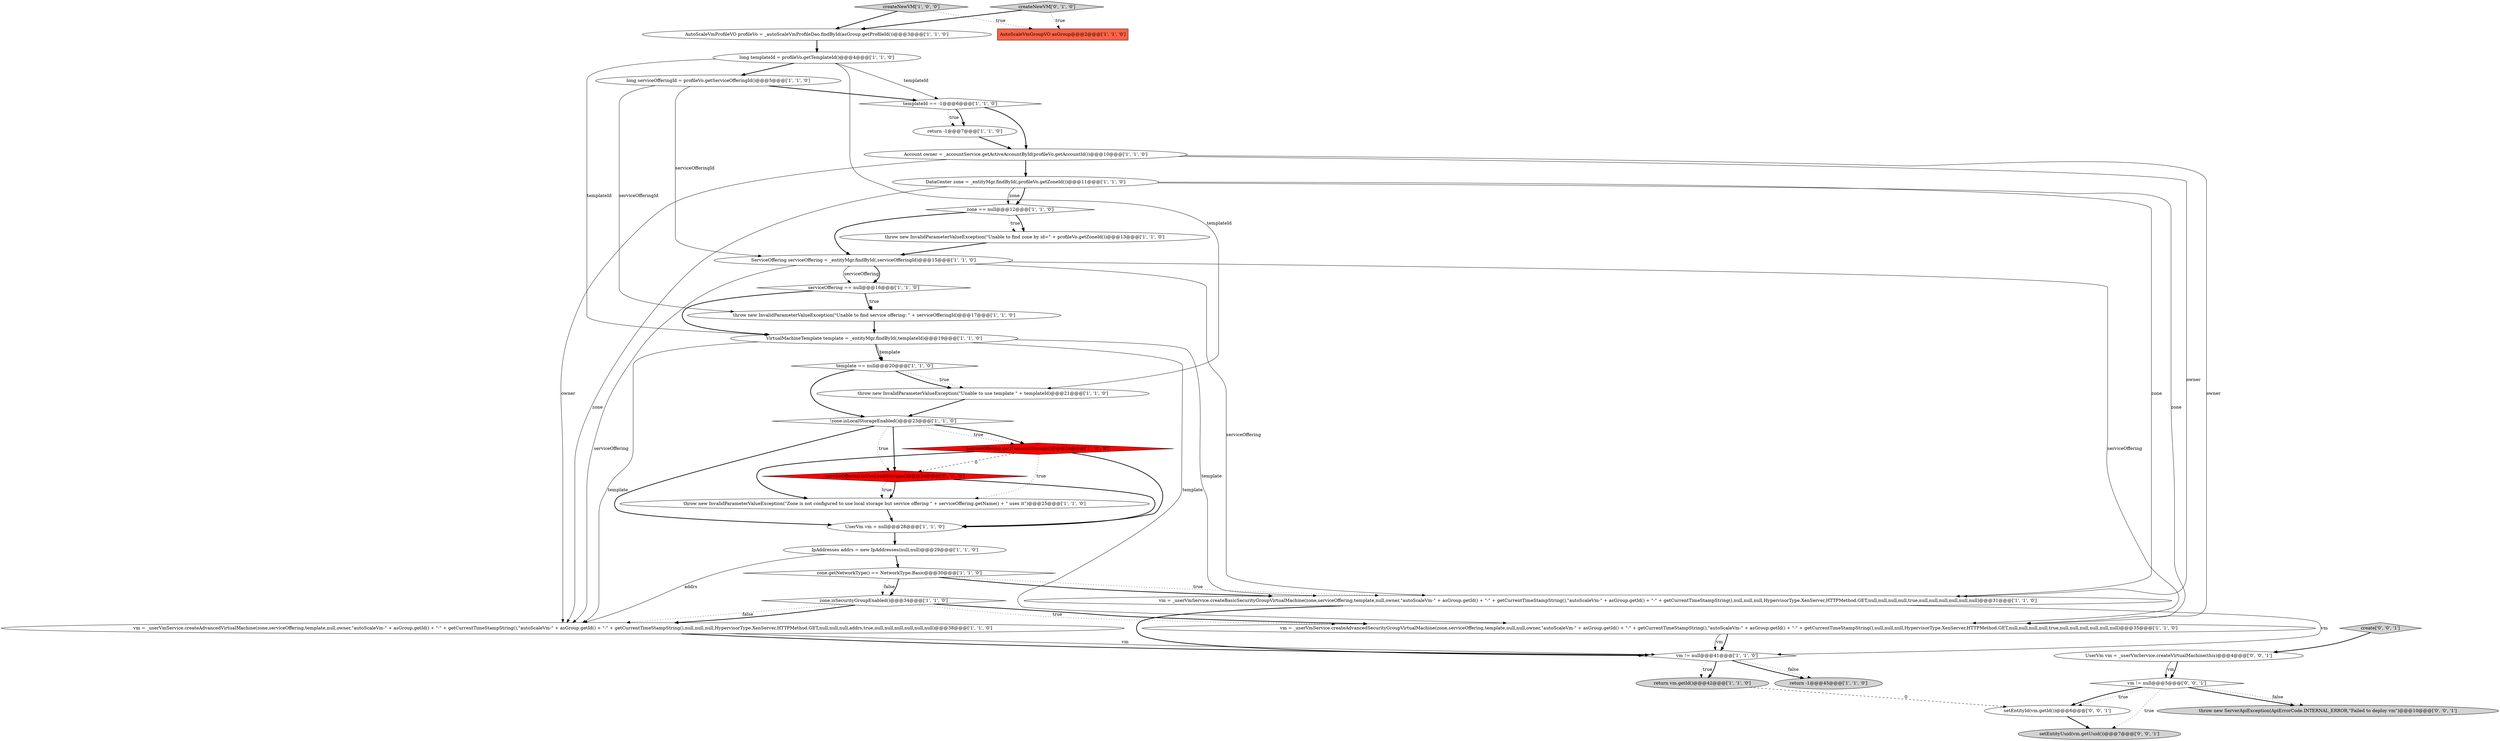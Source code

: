 digraph {
5 [style = filled, label = "zone.isSecurityGroupEnabled()@@@34@@@['1', '1', '0']", fillcolor = white, shape = diamond image = "AAA0AAABBB1BBB"];
15 [style = filled, label = "template == null@@@20@@@['1', '1', '0']", fillcolor = white, shape = diamond image = "AAA0AAABBB1BBB"];
7 [style = filled, label = "throw new InvalidParameterValueException(\"Unable to find zone by id=\" + profileVo.getZoneId())@@@13@@@['1', '1', '0']", fillcolor = white, shape = ellipse image = "AAA0AAABBB1BBB"];
35 [style = filled, label = "setEntityId(vm.getId())@@@6@@@['0', '0', '1']", fillcolor = white, shape = ellipse image = "AAA0AAABBB3BBB"];
19 [style = filled, label = "zone == null@@@12@@@['1', '1', '0']", fillcolor = white, shape = diamond image = "AAA0AAABBB1BBB"];
32 [style = filled, label = "setEntityUuid(vm.getUuid())@@@7@@@['0', '0', '1']", fillcolor = lightgray, shape = ellipse image = "AAA0AAABBB3BBB"];
2 [style = filled, label = "Account owner = _accountService.getActiveAccountById(profileVo.getAccountId())@@@10@@@['1', '1', '0']", fillcolor = white, shape = ellipse image = "AAA0AAABBB1BBB"];
11 [style = filled, label = "vm = _userVmService.createAdvancedVirtualMachine(zone,serviceOffering,template,null,owner,\"autoScaleVm-\" + asGroup.getId() + \"-\" + getCurrentTimeStampString(),\"autoScaleVm-\" + asGroup.getId() + \"-\" + getCurrentTimeStampString(),null,null,null,HypervisorType.XenServer,HTTPMethod.GET,null,null,null,addrs,true,null,null,null,null,null,null)@@@38@@@['1', '1', '0']", fillcolor = white, shape = ellipse image = "AAA0AAABBB1BBB"];
12 [style = filled, label = "createNewVM['1', '0', '0']", fillcolor = lightgray, shape = diamond image = "AAA0AAABBB1BBB"];
16 [style = filled, label = "IpAddresses addrs = new IpAddresses(null,null)@@@29@@@['1', '1', '0']", fillcolor = white, shape = ellipse image = "AAA0AAABBB1BBB"];
23 [style = filled, label = "throw new InvalidParameterValueException(\"Unable to use template \" + templateId)@@@21@@@['1', '1', '0']", fillcolor = white, shape = ellipse image = "AAA0AAABBB1BBB"];
37 [style = filled, label = "create['0', '0', '1']", fillcolor = lightgray, shape = diamond image = "AAA0AAABBB3BBB"];
14 [style = filled, label = "AutoScaleVmProfileVO profileVo = _autoScaleVmProfileDao.findById(asGroup.getProfileId())@@@3@@@['1', '1', '0']", fillcolor = white, shape = ellipse image = "AAA0AAABBB1BBB"];
26 [style = filled, label = "DataCenter zone = _entityMgr.findById(,profileVo.getZoneId())@@@11@@@['1', '1', '0']", fillcolor = white, shape = ellipse image = "AAA0AAABBB1BBB"];
4 [style = filled, label = "templateId == -1@@@6@@@['1', '1', '0']", fillcolor = white, shape = diamond image = "AAA0AAABBB1BBB"];
34 [style = filled, label = "vm != null@@@5@@@['0', '0', '1']", fillcolor = white, shape = diamond image = "AAA0AAABBB3BBB"];
17 [style = filled, label = "long templateId = profileVo.getTemplateId()@@@4@@@['1', '1', '0']", fillcolor = white, shape = ellipse image = "AAA0AAABBB1BBB"];
1 [style = filled, label = "!zone.isLocalStorageEnabled()@@@23@@@['1', '1', '0']", fillcolor = white, shape = diamond image = "AAA0AAABBB1BBB"];
33 [style = filled, label = "UserVm vm = _userVmService.createVirtualMachine(this)@@@4@@@['0', '0', '1']", fillcolor = white, shape = ellipse image = "AAA0AAABBB3BBB"];
28 [style = filled, label = "AutoScaleVmGroupVO asGroup@@@2@@@['1', '1', '0']", fillcolor = tomato, shape = box image = "AAA0AAABBB1BBB"];
29 [style = filled, label = "serviceOffering == null@@@16@@@['1', '1', '0']", fillcolor = white, shape = diamond image = "AAA0AAABBB1BBB"];
31 [style = filled, label = "serviceOffering.isUseLocalStorage()@@@24@@@['0', '1', '0']", fillcolor = red, shape = diamond image = "AAA1AAABBB2BBB"];
22 [style = filled, label = "UserVm vm = null@@@28@@@['1', '1', '0']", fillcolor = white, shape = ellipse image = "AAA0AAABBB1BBB"];
0 [style = filled, label = "VirtualMachineTemplate template = _entityMgr.findById(,templateId)@@@19@@@['1', '1', '0']", fillcolor = white, shape = ellipse image = "AAA0AAABBB1BBB"];
10 [style = filled, label = "vm != null@@@41@@@['1', '1', '0']", fillcolor = white, shape = diamond image = "AAA0AAABBB1BBB"];
20 [style = filled, label = "return -1@@@45@@@['1', '1', '0']", fillcolor = lightgray, shape = ellipse image = "AAA0AAABBB1BBB"];
25 [style = filled, label = "long serviceOfferingId = profileVo.getServiceOfferingId()@@@5@@@['1', '1', '0']", fillcolor = white, shape = ellipse image = "AAA0AAABBB1BBB"];
24 [style = filled, label = "zone.getNetworkType() == NetworkType.Basic@@@30@@@['1', '1', '0']", fillcolor = white, shape = diamond image = "AAA0AAABBB1BBB"];
3 [style = filled, label = "serviceOffering.getUseLocalStorage()@@@24@@@['1', '0', '0']", fillcolor = red, shape = diamond image = "AAA1AAABBB1BBB"];
9 [style = filled, label = "throw new InvalidParameterValueException(\"Zone is not configured to use local storage but service offering \" + serviceOffering.getName() + \" uses it\")@@@25@@@['1', '1', '0']", fillcolor = white, shape = ellipse image = "AAA0AAABBB1BBB"];
21 [style = filled, label = "return -1@@@7@@@['1', '1', '0']", fillcolor = white, shape = ellipse image = "AAA0AAABBB1BBB"];
27 [style = filled, label = "ServiceOffering serviceOffering = _entityMgr.findById(,serviceOfferingId)@@@15@@@['1', '1', '0']", fillcolor = white, shape = ellipse image = "AAA0AAABBB1BBB"];
18 [style = filled, label = "vm = _userVmService.createAdvancedSecurityGroupVirtualMachine(zone,serviceOffering,template,null,null,owner,\"autoScaleVm-\" + asGroup.getId() + \"-\" + getCurrentTimeStampString(),\"autoScaleVm-\" + asGroup.getId() + \"-\" + getCurrentTimeStampString(),null,null,null,HypervisorType.XenServer,HTTPMethod.GET,null,null,null,null,true,null,null,null,null,null,null)@@@35@@@['1', '1', '0']", fillcolor = white, shape = ellipse image = "AAA0AAABBB1BBB"];
30 [style = filled, label = "createNewVM['0', '1', '0']", fillcolor = lightgray, shape = diamond image = "AAA0AAABBB2BBB"];
6 [style = filled, label = "return vm.getId()@@@42@@@['1', '1', '0']", fillcolor = lightgray, shape = ellipse image = "AAA0AAABBB1BBB"];
8 [style = filled, label = "vm = _userVmService.createBasicSecurityGroupVirtualMachine(zone,serviceOffering,template,null,owner,\"autoScaleVm-\" + asGroup.getId() + \"-\" + getCurrentTimeStampString(),\"autoScaleVm-\" + asGroup.getId() + \"-\" + getCurrentTimeStampString(),null,null,null,HypervisorType.XenServer,HTTPMethod.GET,null,null,null,null,true,null,null,null,null,null,null)@@@31@@@['1', '1', '0']", fillcolor = white, shape = ellipse image = "AAA0AAABBB1BBB"];
13 [style = filled, label = "throw new InvalidParameterValueException(\"Unable to find service offering: \" + serviceOfferingId)@@@17@@@['1', '1', '0']", fillcolor = white, shape = ellipse image = "AAA0AAABBB1BBB"];
36 [style = filled, label = "throw new ServerApiException(ApiErrorCode.INTERNAL_ERROR,\"Failed to deploy vm\")@@@10@@@['0', '0', '1']", fillcolor = lightgray, shape = ellipse image = "AAA0AAABBB3BBB"];
17->25 [style = bold, label=""];
8->10 [style = bold, label=""];
2->26 [style = bold, label=""];
5->18 [style = dotted, label="true"];
31->9 [style = bold, label=""];
27->29 [style = solid, label="serviceOffering"];
29->0 [style = bold, label=""];
5->11 [style = dotted, label="false"];
2->8 [style = solid, label="owner"];
1->31 [style = dotted, label="true"];
14->17 [style = bold, label=""];
0->15 [style = bold, label=""];
6->35 [style = dashed, label="0"];
21->2 [style = bold, label=""];
1->3 [style = dotted, label="true"];
24->5 [style = dotted, label="false"];
2->18 [style = solid, label="owner"];
26->11 [style = solid, label="zone"];
29->13 [style = dotted, label="true"];
0->15 [style = solid, label="template"];
30->14 [style = bold, label=""];
24->8 [style = dotted, label="true"];
31->9 [style = dotted, label="true"];
1->31 [style = bold, label=""];
37->33 [style = bold, label=""];
10->6 [style = dotted, label="true"];
3->31 [style = dashed, label="0"];
4->21 [style = bold, label=""];
4->2 [style = bold, label=""];
24->5 [style = bold, label=""];
34->36 [style = bold, label=""];
27->11 [style = solid, label="serviceOffering"];
12->14 [style = bold, label=""];
5->11 [style = bold, label=""];
34->35 [style = bold, label=""];
27->29 [style = bold, label=""];
24->8 [style = bold, label=""];
30->28 [style = dotted, label="true"];
13->0 [style = bold, label=""];
9->22 [style = bold, label=""];
34->36 [style = dotted, label="false"];
22->16 [style = bold, label=""];
16->24 [style = bold, label=""];
25->27 [style = solid, label="serviceOfferingId"];
1->3 [style = bold, label=""];
35->32 [style = bold, label=""];
5->18 [style = bold, label=""];
19->7 [style = dotted, label="true"];
3->9 [style = dotted, label="true"];
26->19 [style = bold, label=""];
10->6 [style = bold, label=""];
3->9 [style = bold, label=""];
4->21 [style = dotted, label="true"];
18->10 [style = bold, label=""];
34->35 [style = dotted, label="true"];
11->10 [style = bold, label=""];
26->8 [style = solid, label="zone"];
16->11 [style = solid, label="addrs"];
17->23 [style = solid, label="templateId"];
27->8 [style = solid, label="serviceOffering"];
15->23 [style = dotted, label="true"];
17->0 [style = solid, label="templateId"];
2->11 [style = solid, label="owner"];
15->1 [style = bold, label=""];
34->32 [style = dotted, label="true"];
15->23 [style = bold, label=""];
10->20 [style = bold, label=""];
31->22 [style = bold, label=""];
8->10 [style = solid, label="vm"];
33->34 [style = solid, label="vm"];
18->10 [style = solid, label="vm"];
10->20 [style = dotted, label="false"];
25->4 [style = bold, label=""];
0->18 [style = solid, label="template"];
3->22 [style = bold, label=""];
26->18 [style = solid, label="zone"];
12->28 [style = dotted, label="true"];
1->22 [style = bold, label=""];
11->10 [style = solid, label="vm"];
0->11 [style = solid, label="template"];
19->27 [style = bold, label=""];
25->13 [style = solid, label="serviceOfferingId"];
17->4 [style = solid, label="templateId"];
0->8 [style = solid, label="template"];
7->27 [style = bold, label=""];
23->1 [style = bold, label=""];
33->34 [style = bold, label=""];
19->7 [style = bold, label=""];
27->18 [style = solid, label="serviceOffering"];
26->19 [style = solid, label="zone"];
29->13 [style = bold, label=""];
}
